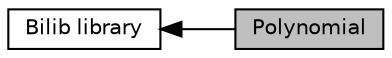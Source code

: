 digraph "Polynomial"
{
  edge [fontname="Helvetica",fontsize="10",labelfontname="Helvetica",labelfontsize="10"];
  node [fontname="Helvetica",fontsize="10",shape=record];
  rankdir=LR;
  Node0 [label="Polynomial",height=0.2,width=0.4,color="black", fillcolor="grey75", style="filled", fontcolor="black"];
  Node1 [label="Bilib library",height=0.2,width=0.4,color="black", fillcolor="white", style="filled",URL="$group__BilibLibrary.html"];
  Node1->Node0 [shape=plaintext, dir="back", style="solid"];
}
